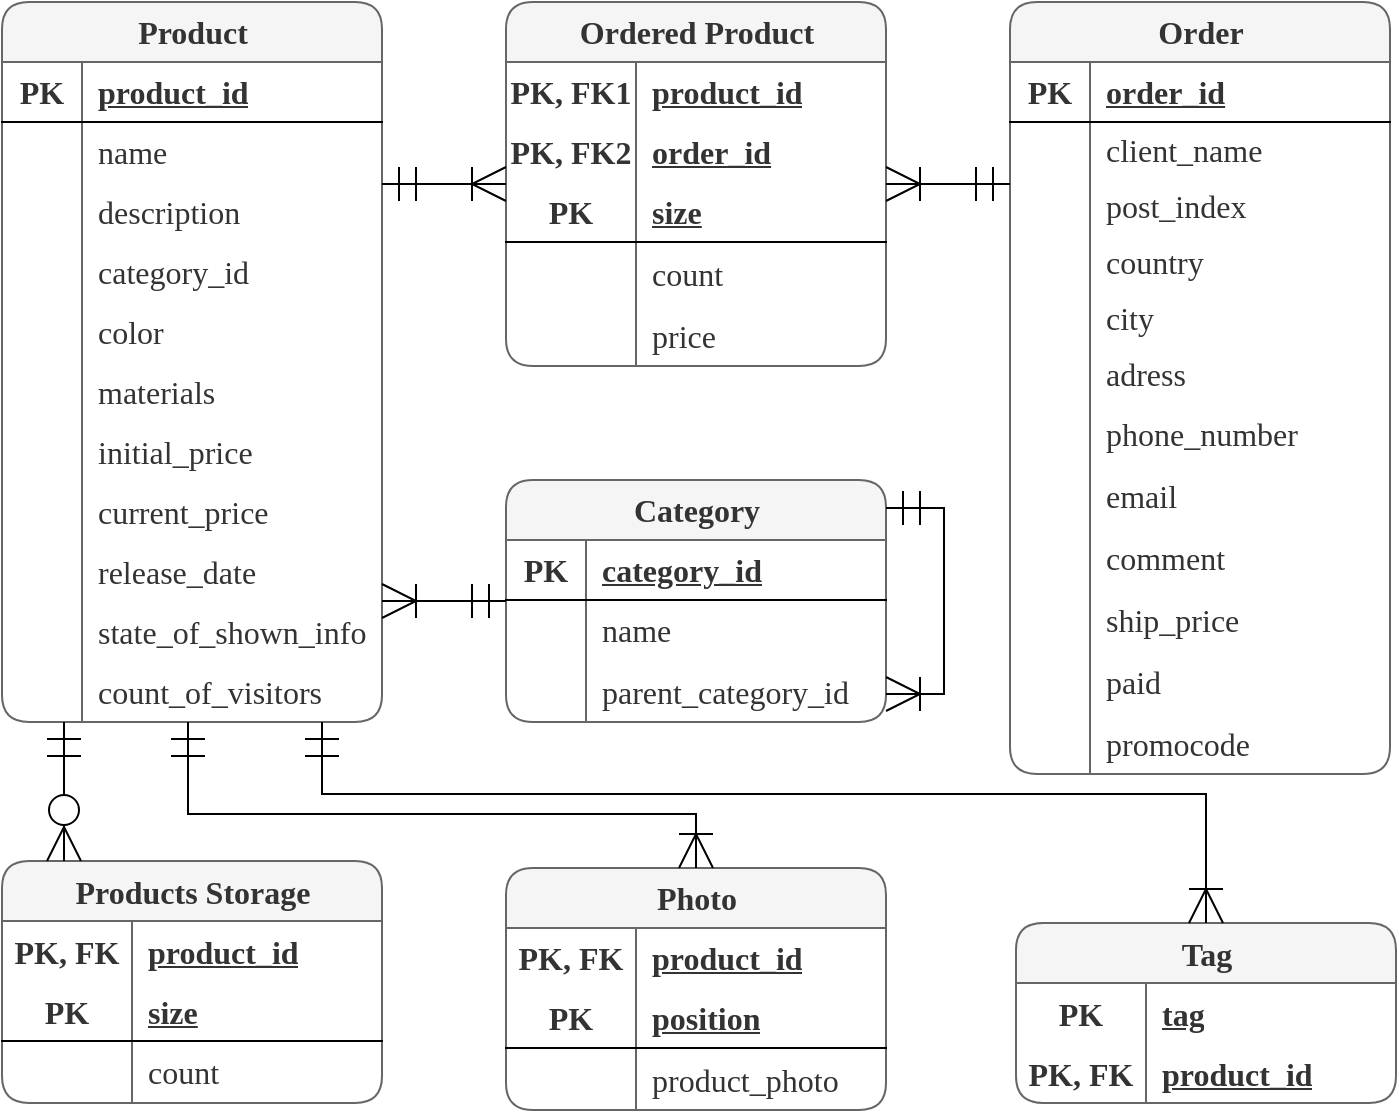 <mxfile version="20.3.6" type="github">
  <diagram id="C5RBs43oDa-KdzZeNtuy" name="Page-1">
    <mxGraphModel dx="1382" dy="795" grid="0" gridSize="10" guides="1" tooltips="1" connect="1" arrows="1" fold="1" page="1" pageScale="1" pageWidth="827" pageHeight="1169" math="0" shadow="0">
      <root>
        <mxCell id="WIyWlLk6GJQsqaUBKTNV-0" />
        <mxCell id="WIyWlLk6GJQsqaUBKTNV-1" parent="WIyWlLk6GJQsqaUBKTNV-0" />
        <mxCell id="GQmxgL6uchPmQ1sW0K6H-25" value="Product" style="shape=table;startSize=30;container=1;collapsible=0;childLayout=tableLayout;fixedRows=1;rowLines=0;fontStyle=1;rounded=1;sketch=0;fontFamily=Times New Roman;fontSize=16;fontColor=#333333;fillColor=#f5f5f5;gradientColor=none;html=1;strokeColor=#666666;" parent="WIyWlLk6GJQsqaUBKTNV-1" vertex="1">
          <mxGeometry x="80" y="70" width="190" height="360" as="geometry" />
        </mxCell>
        <mxCell id="GQmxgL6uchPmQ1sW0K6H-26" value="" style="shape=tableRow;horizontal=0;startSize=0;swimlaneHead=0;swimlaneBody=0;top=0;left=0;bottom=1;right=0;collapsible=0;dropTarget=0;fillColor=none;points=[[0,0.5],[1,0.5]];portConstraint=eastwest;rounded=0;sketch=0;fontFamily=Times New Roman;fontSize=16;fontColor=#333333;html=1;fontStyle=1" parent="GQmxgL6uchPmQ1sW0K6H-25" vertex="1">
          <mxGeometry y="30" width="190" height="30" as="geometry" />
        </mxCell>
        <mxCell id="GQmxgL6uchPmQ1sW0K6H-27" value="PK" style="shape=partialRectangle;html=1;whiteSpace=wrap;connectable=0;fillColor=none;top=0;left=0;bottom=0;right=0;overflow=hidden;pointerEvents=1;rounded=0;sketch=0;fontFamily=Times New Roman;fontSize=16;fontColor=#333333;startSize=30;fontStyle=1" parent="GQmxgL6uchPmQ1sW0K6H-26" vertex="1">
          <mxGeometry width="40" height="30" as="geometry">
            <mxRectangle width="40" height="30" as="alternateBounds" />
          </mxGeometry>
        </mxCell>
        <mxCell id="GQmxgL6uchPmQ1sW0K6H-28" value="product_id" style="shape=partialRectangle;html=1;whiteSpace=wrap;connectable=0;fillColor=none;top=0;left=0;bottom=0;right=0;align=left;spacingLeft=6;overflow=hidden;rounded=0;sketch=0;fontFamily=Times New Roman;fontSize=16;fontColor=#333333;startSize=30;fontStyle=5" parent="GQmxgL6uchPmQ1sW0K6H-26" vertex="1">
          <mxGeometry x="40" width="150" height="30" as="geometry">
            <mxRectangle width="150" height="30" as="alternateBounds" />
          </mxGeometry>
        </mxCell>
        <mxCell id="GQmxgL6uchPmQ1sW0K6H-29" value="" style="shape=tableRow;horizontal=0;startSize=0;swimlaneHead=0;swimlaneBody=0;top=0;left=0;bottom=0;right=0;collapsible=0;dropTarget=0;fillColor=none;points=[[0,0.5],[1,0.5]];portConstraint=eastwest;rounded=0;sketch=0;fontFamily=Times New Roman;fontSize=16;fontColor=#333333;html=1;" parent="GQmxgL6uchPmQ1sW0K6H-25" vertex="1">
          <mxGeometry y="60" width="190" height="30" as="geometry" />
        </mxCell>
        <mxCell id="GQmxgL6uchPmQ1sW0K6H-30" value="" style="shape=partialRectangle;html=1;whiteSpace=wrap;connectable=0;fillColor=none;top=0;left=0;bottom=0;right=0;overflow=hidden;rounded=0;sketch=0;fontFamily=Times New Roman;fontSize=16;fontColor=#333333;startSize=30;" parent="GQmxgL6uchPmQ1sW0K6H-29" vertex="1">
          <mxGeometry width="40" height="30" as="geometry">
            <mxRectangle width="40" height="30" as="alternateBounds" />
          </mxGeometry>
        </mxCell>
        <mxCell id="GQmxgL6uchPmQ1sW0K6H-31" value="name" style="shape=partialRectangle;html=1;whiteSpace=wrap;connectable=0;fillColor=none;top=0;left=0;bottom=0;right=0;align=left;spacingLeft=6;overflow=hidden;rounded=0;sketch=0;fontFamily=Times New Roman;fontSize=16;fontColor=#333333;startSize=30;" parent="GQmxgL6uchPmQ1sW0K6H-29" vertex="1">
          <mxGeometry x="40" width="150" height="30" as="geometry">
            <mxRectangle width="150" height="30" as="alternateBounds" />
          </mxGeometry>
        </mxCell>
        <mxCell id="GQmxgL6uchPmQ1sW0K6H-32" value="" style="shape=tableRow;horizontal=0;startSize=0;swimlaneHead=0;swimlaneBody=0;top=0;left=0;bottom=0;right=0;collapsible=0;dropTarget=0;fillColor=none;points=[[0,0.5],[1,0.5]];portConstraint=eastwest;rounded=0;sketch=0;fontFamily=Times New Roman;fontSize=16;fontColor=#333333;html=1;" parent="GQmxgL6uchPmQ1sW0K6H-25" vertex="1">
          <mxGeometry y="90" width="190" height="30" as="geometry" />
        </mxCell>
        <mxCell id="GQmxgL6uchPmQ1sW0K6H-33" value="" style="shape=partialRectangle;html=1;whiteSpace=wrap;connectable=0;fillColor=none;top=0;left=0;bottom=0;right=0;overflow=hidden;rounded=0;sketch=0;fontFamily=Times New Roman;fontSize=16;fontColor=#333333;startSize=30;" parent="GQmxgL6uchPmQ1sW0K6H-32" vertex="1">
          <mxGeometry width="40" height="30" as="geometry">
            <mxRectangle width="40" height="30" as="alternateBounds" />
          </mxGeometry>
        </mxCell>
        <mxCell id="GQmxgL6uchPmQ1sW0K6H-34" value="description" style="shape=partialRectangle;html=1;whiteSpace=wrap;connectable=0;fillColor=none;top=0;left=0;bottom=0;right=0;align=left;spacingLeft=6;overflow=hidden;rounded=0;sketch=0;fontFamily=Times New Roman;fontSize=16;fontColor=#333333;startSize=30;" parent="GQmxgL6uchPmQ1sW0K6H-32" vertex="1">
          <mxGeometry x="40" width="150" height="30" as="geometry">
            <mxRectangle width="150" height="30" as="alternateBounds" />
          </mxGeometry>
        </mxCell>
        <mxCell id="GQmxgL6uchPmQ1sW0K6H-55" style="shape=tableRow;horizontal=0;startSize=0;swimlaneHead=0;swimlaneBody=0;top=0;left=0;bottom=0;right=0;collapsible=0;dropTarget=0;fillColor=none;points=[[0,0.5],[1,0.5]];portConstraint=eastwest;rounded=0;sketch=0;fontFamily=Times New Roman;fontSize=16;fontColor=#333333;html=1;" parent="GQmxgL6uchPmQ1sW0K6H-25" vertex="1">
          <mxGeometry y="120" width="190" height="30" as="geometry" />
        </mxCell>
        <mxCell id="GQmxgL6uchPmQ1sW0K6H-56" style="shape=partialRectangle;html=1;whiteSpace=wrap;connectable=0;fillColor=none;top=0;left=0;bottom=0;right=0;overflow=hidden;rounded=0;sketch=0;fontFamily=Times New Roman;fontSize=16;fontColor=#333333;startSize=30;" parent="GQmxgL6uchPmQ1sW0K6H-55" vertex="1">
          <mxGeometry width="40" height="30" as="geometry">
            <mxRectangle width="40" height="30" as="alternateBounds" />
          </mxGeometry>
        </mxCell>
        <mxCell id="GQmxgL6uchPmQ1sW0K6H-57" value="category_id" style="shape=partialRectangle;html=1;whiteSpace=wrap;connectable=0;fillColor=none;top=0;left=0;bottom=0;right=0;align=left;spacingLeft=6;overflow=hidden;rounded=0;sketch=0;fontFamily=Times New Roman;fontSize=16;fontColor=#333333;startSize=30;" parent="GQmxgL6uchPmQ1sW0K6H-55" vertex="1">
          <mxGeometry x="40" width="150" height="30" as="geometry">
            <mxRectangle width="150" height="30" as="alternateBounds" />
          </mxGeometry>
        </mxCell>
        <mxCell id="GQmxgL6uchPmQ1sW0K6H-61" style="shape=tableRow;horizontal=0;startSize=0;swimlaneHead=0;swimlaneBody=0;top=0;left=0;bottom=0;right=0;collapsible=0;dropTarget=0;fillColor=none;points=[[0,0.5],[1,0.5]];portConstraint=eastwest;rounded=0;sketch=0;fontFamily=Times New Roman;fontSize=16;fontColor=#333333;html=1;" parent="GQmxgL6uchPmQ1sW0K6H-25" vertex="1">
          <mxGeometry y="150" width="190" height="30" as="geometry" />
        </mxCell>
        <mxCell id="GQmxgL6uchPmQ1sW0K6H-62" style="shape=partialRectangle;html=1;whiteSpace=wrap;connectable=0;fillColor=none;top=0;left=0;bottom=0;right=0;overflow=hidden;rounded=0;sketch=0;fontFamily=Times New Roman;fontSize=16;fontColor=#333333;startSize=30;" parent="GQmxgL6uchPmQ1sW0K6H-61" vertex="1">
          <mxGeometry width="40" height="30" as="geometry">
            <mxRectangle width="40" height="30" as="alternateBounds" />
          </mxGeometry>
        </mxCell>
        <mxCell id="GQmxgL6uchPmQ1sW0K6H-63" value="color" style="shape=partialRectangle;html=1;whiteSpace=wrap;connectable=0;fillColor=none;top=0;left=0;bottom=0;right=0;align=left;spacingLeft=6;overflow=hidden;rounded=0;sketch=0;fontFamily=Times New Roman;fontSize=16;fontColor=#333333;startSize=30;" parent="GQmxgL6uchPmQ1sW0K6H-61" vertex="1">
          <mxGeometry x="40" width="150" height="30" as="geometry">
            <mxRectangle width="150" height="30" as="alternateBounds" />
          </mxGeometry>
        </mxCell>
        <mxCell id="GQmxgL6uchPmQ1sW0K6H-52" style="shape=tableRow;horizontal=0;startSize=0;swimlaneHead=0;swimlaneBody=0;top=0;left=0;bottom=0;right=0;collapsible=0;dropTarget=0;fillColor=none;points=[[0,0.5],[1,0.5]];portConstraint=eastwest;rounded=0;sketch=0;fontFamily=Times New Roman;fontSize=16;fontColor=#333333;html=1;" parent="GQmxgL6uchPmQ1sW0K6H-25" vertex="1">
          <mxGeometry y="180" width="190" height="30" as="geometry" />
        </mxCell>
        <mxCell id="GQmxgL6uchPmQ1sW0K6H-53" style="shape=partialRectangle;html=1;whiteSpace=wrap;connectable=0;fillColor=none;top=0;left=0;bottom=0;right=0;overflow=hidden;rounded=0;sketch=0;fontFamily=Times New Roman;fontSize=16;fontColor=#333333;startSize=30;" parent="GQmxgL6uchPmQ1sW0K6H-52" vertex="1">
          <mxGeometry width="40" height="30" as="geometry">
            <mxRectangle width="40" height="30" as="alternateBounds" />
          </mxGeometry>
        </mxCell>
        <mxCell id="GQmxgL6uchPmQ1sW0K6H-54" value="materials" style="shape=partialRectangle;html=1;whiteSpace=wrap;connectable=0;fillColor=none;top=0;left=0;bottom=0;right=0;align=left;spacingLeft=6;overflow=hidden;rounded=0;sketch=0;fontFamily=Times New Roman;fontSize=16;fontColor=#333333;startSize=30;" parent="GQmxgL6uchPmQ1sW0K6H-52" vertex="1">
          <mxGeometry x="40" width="150" height="30" as="geometry">
            <mxRectangle width="150" height="30" as="alternateBounds" />
          </mxGeometry>
        </mxCell>
        <mxCell id="GQmxgL6uchPmQ1sW0K6H-146" style="shape=tableRow;horizontal=0;startSize=0;swimlaneHead=0;swimlaneBody=0;top=0;left=0;bottom=0;right=0;collapsible=0;dropTarget=0;fillColor=none;points=[[0,0.5],[1,0.5]];portConstraint=eastwest;rounded=0;sketch=0;fontFamily=Times New Roman;fontSize=16;fontColor=#333333;html=1;" parent="GQmxgL6uchPmQ1sW0K6H-25" vertex="1">
          <mxGeometry y="210" width="190" height="30" as="geometry" />
        </mxCell>
        <mxCell id="GQmxgL6uchPmQ1sW0K6H-147" style="shape=partialRectangle;html=1;whiteSpace=wrap;connectable=0;fillColor=none;top=0;left=0;bottom=0;right=0;overflow=hidden;rounded=0;sketch=0;fontFamily=Times New Roman;fontSize=16;fontColor=#333333;startSize=30;" parent="GQmxgL6uchPmQ1sW0K6H-146" vertex="1">
          <mxGeometry width="40" height="30" as="geometry">
            <mxRectangle width="40" height="30" as="alternateBounds" />
          </mxGeometry>
        </mxCell>
        <mxCell id="GQmxgL6uchPmQ1sW0K6H-148" value="initial_price" style="shape=partialRectangle;html=1;whiteSpace=wrap;connectable=0;fillColor=none;top=0;left=0;bottom=0;right=0;align=left;spacingLeft=6;overflow=hidden;rounded=0;sketch=0;fontFamily=Times New Roman;fontSize=16;fontColor=#333333;startSize=30;" parent="GQmxgL6uchPmQ1sW0K6H-146" vertex="1">
          <mxGeometry x="40" width="150" height="30" as="geometry">
            <mxRectangle width="150" height="30" as="alternateBounds" />
          </mxGeometry>
        </mxCell>
        <mxCell id="GQmxgL6uchPmQ1sW0K6H-149" style="shape=tableRow;horizontal=0;startSize=0;swimlaneHead=0;swimlaneBody=0;top=0;left=0;bottom=0;right=0;collapsible=0;dropTarget=0;fillColor=none;points=[[0,0.5],[1,0.5]];portConstraint=eastwest;rounded=0;sketch=0;fontFamily=Times New Roman;fontSize=16;fontColor=#333333;html=1;" parent="GQmxgL6uchPmQ1sW0K6H-25" vertex="1">
          <mxGeometry y="240" width="190" height="30" as="geometry" />
        </mxCell>
        <mxCell id="GQmxgL6uchPmQ1sW0K6H-150" style="shape=partialRectangle;html=1;whiteSpace=wrap;connectable=0;fillColor=none;top=0;left=0;bottom=0;right=0;overflow=hidden;rounded=0;sketch=0;fontFamily=Times New Roman;fontSize=16;fontColor=#333333;startSize=30;" parent="GQmxgL6uchPmQ1sW0K6H-149" vertex="1">
          <mxGeometry width="40" height="30" as="geometry">
            <mxRectangle width="40" height="30" as="alternateBounds" />
          </mxGeometry>
        </mxCell>
        <mxCell id="GQmxgL6uchPmQ1sW0K6H-151" value="current_price" style="shape=partialRectangle;html=1;whiteSpace=wrap;connectable=0;fillColor=none;top=0;left=0;bottom=0;right=0;align=left;spacingLeft=6;overflow=hidden;rounded=0;sketch=0;fontFamily=Times New Roman;fontSize=16;fontColor=#333333;startSize=30;" parent="GQmxgL6uchPmQ1sW0K6H-149" vertex="1">
          <mxGeometry x="40" width="150" height="30" as="geometry">
            <mxRectangle width="150" height="30" as="alternateBounds" />
          </mxGeometry>
        </mxCell>
        <mxCell id="GQmxgL6uchPmQ1sW0K6H-49" style="shape=tableRow;horizontal=0;startSize=0;swimlaneHead=0;swimlaneBody=0;top=0;left=0;bottom=0;right=0;collapsible=0;dropTarget=0;fillColor=none;points=[[0,0.5],[1,0.5]];portConstraint=eastwest;rounded=0;sketch=0;fontFamily=Times New Roman;fontSize=16;fontColor=#333333;html=1;" parent="GQmxgL6uchPmQ1sW0K6H-25" vertex="1">
          <mxGeometry y="270" width="190" height="30" as="geometry" />
        </mxCell>
        <mxCell id="GQmxgL6uchPmQ1sW0K6H-50" style="shape=partialRectangle;html=1;whiteSpace=wrap;connectable=0;fillColor=none;top=0;left=0;bottom=0;right=0;overflow=hidden;rounded=0;sketch=0;fontFamily=Times New Roman;fontSize=16;fontColor=#333333;startSize=30;" parent="GQmxgL6uchPmQ1sW0K6H-49" vertex="1">
          <mxGeometry width="40" height="30" as="geometry">
            <mxRectangle width="40" height="30" as="alternateBounds" />
          </mxGeometry>
        </mxCell>
        <mxCell id="GQmxgL6uchPmQ1sW0K6H-51" value="release_date" style="shape=partialRectangle;html=1;whiteSpace=wrap;connectable=0;fillColor=none;top=0;left=0;bottom=0;right=0;align=left;spacingLeft=6;overflow=hidden;rounded=0;sketch=0;fontFamily=Times New Roman;fontSize=16;fontColor=#333333;startSize=30;" parent="GQmxgL6uchPmQ1sW0K6H-49" vertex="1">
          <mxGeometry x="40" width="150" height="30" as="geometry">
            <mxRectangle width="150" height="30" as="alternateBounds" />
          </mxGeometry>
        </mxCell>
        <mxCell id="GQmxgL6uchPmQ1sW0K6H-46" style="shape=tableRow;horizontal=0;startSize=0;swimlaneHead=0;swimlaneBody=0;top=0;left=0;bottom=0;right=0;collapsible=0;dropTarget=0;fillColor=none;points=[[0,0.5],[1,0.5]];portConstraint=eastwest;rounded=0;sketch=0;fontFamily=Times New Roman;fontSize=16;fontColor=#333333;html=1;" parent="GQmxgL6uchPmQ1sW0K6H-25" vertex="1">
          <mxGeometry y="300" width="190" height="30" as="geometry" />
        </mxCell>
        <mxCell id="GQmxgL6uchPmQ1sW0K6H-47" style="shape=partialRectangle;html=1;whiteSpace=wrap;connectable=0;fillColor=none;top=0;left=0;bottom=0;right=0;overflow=hidden;rounded=0;sketch=0;fontFamily=Times New Roman;fontSize=16;fontColor=#333333;startSize=30;" parent="GQmxgL6uchPmQ1sW0K6H-46" vertex="1">
          <mxGeometry width="40" height="30" as="geometry">
            <mxRectangle width="40" height="30" as="alternateBounds" />
          </mxGeometry>
        </mxCell>
        <mxCell id="GQmxgL6uchPmQ1sW0K6H-48" value="state_of_shown_info" style="shape=partialRectangle;html=1;whiteSpace=wrap;connectable=0;fillColor=none;top=0;left=0;bottom=0;right=0;align=left;spacingLeft=6;overflow=hidden;rounded=0;sketch=0;fontFamily=Times New Roman;fontSize=16;fontColor=#333333;startSize=30;" parent="GQmxgL6uchPmQ1sW0K6H-46" vertex="1">
          <mxGeometry x="40" width="150" height="30" as="geometry">
            <mxRectangle width="150" height="30" as="alternateBounds" />
          </mxGeometry>
        </mxCell>
        <mxCell id="GQmxgL6uchPmQ1sW0K6H-43" style="shape=tableRow;horizontal=0;startSize=0;swimlaneHead=0;swimlaneBody=0;top=0;left=0;bottom=0;right=0;collapsible=0;dropTarget=0;fillColor=none;points=[[0,0.5],[1,0.5]];portConstraint=eastwest;rounded=0;sketch=0;fontFamily=Times New Roman;fontSize=16;fontColor=#333333;html=1;" parent="GQmxgL6uchPmQ1sW0K6H-25" vertex="1">
          <mxGeometry y="330" width="190" height="30" as="geometry" />
        </mxCell>
        <mxCell id="GQmxgL6uchPmQ1sW0K6H-44" style="shape=partialRectangle;html=1;whiteSpace=wrap;connectable=0;fillColor=none;top=0;left=0;bottom=0;right=0;overflow=hidden;rounded=0;sketch=0;fontFamily=Times New Roman;fontSize=16;fontColor=#333333;startSize=30;" parent="GQmxgL6uchPmQ1sW0K6H-43" vertex="1">
          <mxGeometry width="40" height="30" as="geometry">
            <mxRectangle width="40" height="30" as="alternateBounds" />
          </mxGeometry>
        </mxCell>
        <mxCell id="GQmxgL6uchPmQ1sW0K6H-45" value="count_of_visitors" style="shape=partialRectangle;html=1;whiteSpace=wrap;connectable=0;fillColor=none;top=0;left=0;bottom=0;right=0;align=left;spacingLeft=6;overflow=hidden;rounded=0;sketch=0;fontFamily=Times New Roman;fontSize=16;fontColor=#333333;startSize=30;" parent="GQmxgL6uchPmQ1sW0K6H-43" vertex="1">
          <mxGeometry x="40" width="150" height="30" as="geometry">
            <mxRectangle width="150" height="30" as="alternateBounds" />
          </mxGeometry>
        </mxCell>
        <mxCell id="GQmxgL6uchPmQ1sW0K6H-64" value="Photo" style="shape=table;startSize=30;container=1;collapsible=0;childLayout=tableLayout;fixedRows=1;rowLines=0;fontStyle=1;rounded=1;sketch=0;fontFamily=Times New Roman;fontSize=16;fontColor=#333333;fillColor=#f5f5f5;gradientColor=none;html=1;strokeColor=#666666;" parent="WIyWlLk6GJQsqaUBKTNV-1" vertex="1">
          <mxGeometry x="332" y="503" width="190" height="121" as="geometry" />
        </mxCell>
        <mxCell id="GQmxgL6uchPmQ1sW0K6H-65" value="" style="shape=tableRow;horizontal=0;startSize=0;swimlaneHead=0;swimlaneBody=0;top=0;left=0;bottom=0;right=0;collapsible=0;dropTarget=0;fillColor=none;points=[[0,0.5],[1,0.5]];portConstraint=eastwest;rounded=0;sketch=0;fontFamily=Times New Roman;fontSize=16;fontColor=#333333;html=1;fontStyle=5" parent="GQmxgL6uchPmQ1sW0K6H-64" vertex="1">
          <mxGeometry y="30" width="190" height="30" as="geometry" />
        </mxCell>
        <mxCell id="GQmxgL6uchPmQ1sW0K6H-66" value="PK, FK" style="shape=partialRectangle;html=1;whiteSpace=wrap;connectable=0;fillColor=none;top=0;left=0;bottom=0;right=0;overflow=hidden;pointerEvents=1;rounded=0;sketch=0;fontFamily=Times New Roman;fontSize=16;fontColor=#333333;startSize=30;fontStyle=1" parent="GQmxgL6uchPmQ1sW0K6H-65" vertex="1">
          <mxGeometry width="65" height="30" as="geometry">
            <mxRectangle width="65" height="30" as="alternateBounds" />
          </mxGeometry>
        </mxCell>
        <mxCell id="GQmxgL6uchPmQ1sW0K6H-67" value="product_id" style="shape=partialRectangle;html=1;whiteSpace=wrap;connectable=0;fillColor=none;top=0;left=0;bottom=0;right=0;align=left;spacingLeft=6;overflow=hidden;rounded=0;sketch=0;fontFamily=Times New Roman;fontSize=16;fontColor=#333333;startSize=30;fontStyle=5" parent="GQmxgL6uchPmQ1sW0K6H-65" vertex="1">
          <mxGeometry x="65" width="125" height="30" as="geometry">
            <mxRectangle width="125" height="30" as="alternateBounds" />
          </mxGeometry>
        </mxCell>
        <mxCell id="GQmxgL6uchPmQ1sW0K6H-92" style="shape=tableRow;horizontal=0;startSize=0;swimlaneHead=0;swimlaneBody=0;top=0;left=0;bottom=1;right=0;collapsible=0;dropTarget=0;fillColor=none;points=[[0,0.5],[1,0.5]];portConstraint=eastwest;rounded=0;sketch=0;fontFamily=Times New Roman;fontSize=16;fontColor=#333333;html=1;fontStyle=5" parent="GQmxgL6uchPmQ1sW0K6H-64" vertex="1">
          <mxGeometry y="60" width="190" height="30" as="geometry" />
        </mxCell>
        <mxCell id="GQmxgL6uchPmQ1sW0K6H-93" value="PK" style="shape=partialRectangle;html=1;whiteSpace=wrap;connectable=0;fillColor=none;top=0;left=0;bottom=0;right=0;overflow=hidden;rounded=0;sketch=0;fontFamily=Times New Roman;fontSize=16;fontColor=#333333;startSize=30;fontStyle=1" parent="GQmxgL6uchPmQ1sW0K6H-92" vertex="1">
          <mxGeometry width="65" height="30" as="geometry">
            <mxRectangle width="65" height="30" as="alternateBounds" />
          </mxGeometry>
        </mxCell>
        <mxCell id="GQmxgL6uchPmQ1sW0K6H-94" value="position" style="shape=partialRectangle;html=1;whiteSpace=wrap;connectable=0;fillColor=none;top=0;left=0;bottom=0;right=0;align=left;spacingLeft=6;overflow=hidden;rounded=0;sketch=0;fontFamily=Times New Roman;fontSize=16;fontColor=#333333;startSize=30;fontStyle=5" parent="GQmxgL6uchPmQ1sW0K6H-92" vertex="1">
          <mxGeometry x="65" width="125" height="30" as="geometry">
            <mxRectangle width="125" height="30" as="alternateBounds" />
          </mxGeometry>
        </mxCell>
        <mxCell id="GQmxgL6uchPmQ1sW0K6H-68" value="" style="shape=tableRow;horizontal=0;startSize=0;swimlaneHead=0;swimlaneBody=0;top=0;left=0;bottom=0;right=0;collapsible=0;dropTarget=0;fillColor=none;points=[[0,0.5],[1,0.5]];portConstraint=eastwest;rounded=0;sketch=0;fontFamily=Times New Roman;fontSize=16;fontColor=#333333;html=1;" parent="GQmxgL6uchPmQ1sW0K6H-64" vertex="1">
          <mxGeometry y="90" width="190" height="31" as="geometry" />
        </mxCell>
        <mxCell id="GQmxgL6uchPmQ1sW0K6H-69" value="" style="shape=partialRectangle;html=1;whiteSpace=wrap;connectable=0;fillColor=none;top=0;left=0;bottom=0;right=0;overflow=hidden;rounded=0;sketch=0;fontFamily=Times New Roman;fontSize=16;fontColor=#333333;startSize=30;" parent="GQmxgL6uchPmQ1sW0K6H-68" vertex="1">
          <mxGeometry width="65" height="31" as="geometry">
            <mxRectangle width="65" height="31" as="alternateBounds" />
          </mxGeometry>
        </mxCell>
        <mxCell id="GQmxgL6uchPmQ1sW0K6H-70" value="product_photo" style="shape=partialRectangle;html=1;whiteSpace=wrap;connectable=0;fillColor=none;top=0;left=0;bottom=0;right=0;align=left;spacingLeft=6;overflow=hidden;rounded=0;sketch=0;fontFamily=Times New Roman;fontSize=16;fontColor=#333333;startSize=30;" parent="GQmxgL6uchPmQ1sW0K6H-68" vertex="1">
          <mxGeometry x="65" width="125" height="31" as="geometry">
            <mxRectangle width="125" height="31" as="alternateBounds" />
          </mxGeometry>
        </mxCell>
        <mxCell id="GQmxgL6uchPmQ1sW0K6H-95" value="Category" style="shape=table;startSize=30;container=1;collapsible=0;childLayout=tableLayout;fixedRows=1;rowLines=0;fontStyle=1;rounded=1;sketch=0;fontFamily=Times New Roman;fontSize=16;fontColor=#333333;fillColor=#f5f5f5;gradientColor=none;html=1;strokeColor=#666666;" parent="WIyWlLk6GJQsqaUBKTNV-1" vertex="1">
          <mxGeometry x="332" y="309" width="190" height="121" as="geometry" />
        </mxCell>
        <mxCell id="GQmxgL6uchPmQ1sW0K6H-96" value="" style="shape=tableRow;horizontal=0;startSize=0;swimlaneHead=0;swimlaneBody=0;top=0;left=0;bottom=1;right=0;collapsible=0;dropTarget=0;fillColor=none;points=[[0,0.5],[1,0.5]];portConstraint=eastwest;rounded=0;sketch=0;fontFamily=Times New Roman;fontSize=16;fontColor=#333333;html=1;" parent="GQmxgL6uchPmQ1sW0K6H-95" vertex="1">
          <mxGeometry y="30" width="190" height="30" as="geometry" />
        </mxCell>
        <mxCell id="GQmxgL6uchPmQ1sW0K6H-97" value="PK" style="shape=partialRectangle;html=1;whiteSpace=wrap;connectable=0;fillColor=none;top=0;left=0;bottom=0;right=0;overflow=hidden;pointerEvents=1;rounded=0;sketch=0;fontFamily=Times New Roman;fontSize=16;fontColor=#333333;startSize=30;fontStyle=1" parent="GQmxgL6uchPmQ1sW0K6H-96" vertex="1">
          <mxGeometry width="40" height="30" as="geometry">
            <mxRectangle width="40" height="30" as="alternateBounds" />
          </mxGeometry>
        </mxCell>
        <mxCell id="GQmxgL6uchPmQ1sW0K6H-98" value="category_id" style="shape=partialRectangle;html=1;whiteSpace=wrap;connectable=0;fillColor=none;top=0;left=0;bottom=0;right=0;align=left;spacingLeft=6;overflow=hidden;rounded=0;sketch=0;fontFamily=Times New Roman;fontSize=16;fontColor=#333333;startSize=30;fontStyle=5" parent="GQmxgL6uchPmQ1sW0K6H-96" vertex="1">
          <mxGeometry x="40" width="150" height="30" as="geometry">
            <mxRectangle width="150" height="30" as="alternateBounds" />
          </mxGeometry>
        </mxCell>
        <mxCell id="GQmxgL6uchPmQ1sW0K6H-99" style="shape=tableRow;horizontal=0;startSize=0;swimlaneHead=0;swimlaneBody=0;top=0;left=0;bottom=0;right=0;collapsible=0;dropTarget=0;fillColor=none;points=[[0,0.5],[1,0.5]];portConstraint=eastwest;rounded=0;sketch=0;fontFamily=Times New Roman;fontSize=16;fontColor=#333333;html=1;" parent="GQmxgL6uchPmQ1sW0K6H-95" vertex="1">
          <mxGeometry y="60" width="190" height="30" as="geometry" />
        </mxCell>
        <mxCell id="GQmxgL6uchPmQ1sW0K6H-100" style="shape=partialRectangle;html=1;whiteSpace=wrap;connectable=0;fillColor=none;top=0;left=0;bottom=0;right=0;overflow=hidden;rounded=0;sketch=0;fontFamily=Times New Roman;fontSize=16;fontColor=#333333;startSize=30;" parent="GQmxgL6uchPmQ1sW0K6H-99" vertex="1">
          <mxGeometry width="40" height="30" as="geometry">
            <mxRectangle width="40" height="30" as="alternateBounds" />
          </mxGeometry>
        </mxCell>
        <mxCell id="GQmxgL6uchPmQ1sW0K6H-101" value="name" style="shape=partialRectangle;html=1;whiteSpace=wrap;connectable=0;fillColor=none;top=0;left=0;bottom=0;right=0;align=left;spacingLeft=6;overflow=hidden;rounded=0;sketch=0;fontFamily=Times New Roman;fontSize=16;fontColor=#333333;startSize=30;" parent="GQmxgL6uchPmQ1sW0K6H-99" vertex="1">
          <mxGeometry x="40" width="150" height="30" as="geometry">
            <mxRectangle width="150" height="30" as="alternateBounds" />
          </mxGeometry>
        </mxCell>
        <mxCell id="GQmxgL6uchPmQ1sW0K6H-102" value="" style="shape=tableRow;horizontal=0;startSize=0;swimlaneHead=0;swimlaneBody=0;top=0;left=0;bottom=0;right=0;collapsible=0;dropTarget=0;fillColor=none;points=[[0,0.5],[1,0.5]];portConstraint=eastwest;rounded=0;sketch=0;fontFamily=Times New Roman;fontSize=16;fontColor=#333333;html=1;" parent="GQmxgL6uchPmQ1sW0K6H-95" vertex="1">
          <mxGeometry y="90" width="190" height="31" as="geometry" />
        </mxCell>
        <mxCell id="GQmxgL6uchPmQ1sW0K6H-103" value="" style="shape=partialRectangle;html=1;whiteSpace=wrap;connectable=0;fillColor=none;top=0;left=0;bottom=0;right=0;overflow=hidden;rounded=0;sketch=0;fontFamily=Times New Roman;fontSize=16;fontColor=#333333;startSize=30;" parent="GQmxgL6uchPmQ1sW0K6H-102" vertex="1">
          <mxGeometry width="40" height="31" as="geometry">
            <mxRectangle width="40" height="31" as="alternateBounds" />
          </mxGeometry>
        </mxCell>
        <mxCell id="GQmxgL6uchPmQ1sW0K6H-104" value="parent_category_id" style="shape=partialRectangle;html=1;whiteSpace=wrap;connectable=0;fillColor=none;top=0;left=0;bottom=0;right=0;align=left;spacingLeft=6;overflow=hidden;rounded=0;sketch=0;fontFamily=Times New Roman;fontSize=16;fontColor=#333333;startSize=30;" parent="GQmxgL6uchPmQ1sW0K6H-102" vertex="1">
          <mxGeometry x="40" width="150" height="31" as="geometry">
            <mxRectangle width="150" height="31" as="alternateBounds" />
          </mxGeometry>
        </mxCell>
        <mxCell id="GQmxgL6uchPmQ1sW0K6H-105" value="Products Storage" style="shape=table;startSize=30;container=1;collapsible=0;childLayout=tableLayout;fixedRows=1;rowLines=0;fontStyle=1;rounded=1;sketch=0;fontFamily=Times New Roman;fontSize=16;fontColor=#333333;fillColor=#f5f5f5;gradientColor=none;html=1;strokeColor=#666666;" parent="WIyWlLk6GJQsqaUBKTNV-1" vertex="1">
          <mxGeometry x="80" y="499.5" width="190" height="121" as="geometry" />
        </mxCell>
        <mxCell id="GQmxgL6uchPmQ1sW0K6H-106" value="" style="shape=tableRow;horizontal=0;startSize=0;swimlaneHead=0;swimlaneBody=0;top=0;left=0;bottom=0;right=0;collapsible=0;dropTarget=0;fillColor=none;points=[[0,0.5],[1,0.5]];portConstraint=eastwest;rounded=0;sketch=0;fontFamily=Times New Roman;fontSize=16;fontColor=#333333;html=1;" parent="GQmxgL6uchPmQ1sW0K6H-105" vertex="1">
          <mxGeometry y="30" width="190" height="30" as="geometry" />
        </mxCell>
        <mxCell id="GQmxgL6uchPmQ1sW0K6H-107" value="PK, FK" style="shape=partialRectangle;html=1;whiteSpace=wrap;connectable=0;fillColor=none;top=0;left=0;bottom=0;right=0;overflow=hidden;pointerEvents=1;rounded=0;sketch=0;fontFamily=Times New Roman;fontSize=16;fontColor=#333333;startSize=30;fontStyle=1" parent="GQmxgL6uchPmQ1sW0K6H-106" vertex="1">
          <mxGeometry width="65" height="30" as="geometry">
            <mxRectangle width="65" height="30" as="alternateBounds" />
          </mxGeometry>
        </mxCell>
        <mxCell id="GQmxgL6uchPmQ1sW0K6H-108" value="product_id" style="shape=partialRectangle;html=1;whiteSpace=wrap;connectable=0;fillColor=none;top=0;left=0;bottom=0;right=0;align=left;spacingLeft=6;overflow=hidden;rounded=0;sketch=0;fontFamily=Times New Roman;fontSize=16;fontColor=#333333;startSize=30;fontStyle=5" parent="GQmxgL6uchPmQ1sW0K6H-106" vertex="1">
          <mxGeometry x="65" width="125" height="30" as="geometry">
            <mxRectangle width="125" height="30" as="alternateBounds" />
          </mxGeometry>
        </mxCell>
        <mxCell id="GQmxgL6uchPmQ1sW0K6H-109" style="shape=tableRow;horizontal=0;startSize=0;swimlaneHead=0;swimlaneBody=0;top=0;left=0;bottom=0;right=0;collapsible=0;dropTarget=0;fillColor=none;points=[[0,0.5],[1,0.5]];portConstraint=eastwest;rounded=0;sketch=0;fontFamily=Times New Roman;fontSize=16;fontColor=#333333;html=1;" parent="GQmxgL6uchPmQ1sW0K6H-105" vertex="1">
          <mxGeometry y="60" width="190" height="30" as="geometry" />
        </mxCell>
        <mxCell id="GQmxgL6uchPmQ1sW0K6H-110" value="PK" style="shape=partialRectangle;html=1;whiteSpace=wrap;connectable=0;fillColor=none;top=0;left=0;bottom=1;right=0;overflow=hidden;rounded=0;sketch=0;fontFamily=Times New Roman;fontSize=16;fontColor=#333333;startSize=30;fontStyle=1" parent="GQmxgL6uchPmQ1sW0K6H-109" vertex="1">
          <mxGeometry width="65" height="30" as="geometry">
            <mxRectangle width="65" height="30" as="alternateBounds" />
          </mxGeometry>
        </mxCell>
        <mxCell id="GQmxgL6uchPmQ1sW0K6H-111" value="size" style="shape=partialRectangle;html=1;whiteSpace=wrap;connectable=0;fillColor=none;top=0;left=0;bottom=1;right=0;align=left;spacingLeft=6;overflow=hidden;rounded=0;sketch=0;fontFamily=Times New Roman;fontSize=16;fontColor=#333333;startSize=30;fontStyle=5" parent="GQmxgL6uchPmQ1sW0K6H-109" vertex="1">
          <mxGeometry x="65" width="125" height="30" as="geometry">
            <mxRectangle width="125" height="30" as="alternateBounds" />
          </mxGeometry>
        </mxCell>
        <mxCell id="GQmxgL6uchPmQ1sW0K6H-112" value="" style="shape=tableRow;horizontal=0;startSize=0;swimlaneHead=0;swimlaneBody=0;top=0;left=0;bottom=0;right=0;collapsible=0;dropTarget=0;fillColor=none;points=[[0,0.5],[1,0.5]];portConstraint=eastwest;rounded=0;sketch=0;fontFamily=Times New Roman;fontSize=16;fontColor=#333333;html=1;" parent="GQmxgL6uchPmQ1sW0K6H-105" vertex="1">
          <mxGeometry y="90" width="190" height="31" as="geometry" />
        </mxCell>
        <mxCell id="GQmxgL6uchPmQ1sW0K6H-113" value="" style="shape=partialRectangle;html=1;whiteSpace=wrap;connectable=0;fillColor=none;top=0;left=0;bottom=0;right=0;overflow=hidden;rounded=0;sketch=0;fontFamily=Times New Roman;fontSize=16;fontColor=#333333;startSize=30;" parent="GQmxgL6uchPmQ1sW0K6H-112" vertex="1">
          <mxGeometry width="65" height="31" as="geometry">
            <mxRectangle width="65" height="31" as="alternateBounds" />
          </mxGeometry>
        </mxCell>
        <mxCell id="GQmxgL6uchPmQ1sW0K6H-114" value="count" style="shape=partialRectangle;html=1;whiteSpace=wrap;connectable=0;fillColor=none;top=0;left=0;bottom=0;right=0;align=left;spacingLeft=6;overflow=hidden;rounded=0;sketch=0;fontFamily=Times New Roman;fontSize=16;fontColor=#333333;startSize=30;" parent="GQmxgL6uchPmQ1sW0K6H-112" vertex="1">
          <mxGeometry x="65" width="125" height="31" as="geometry">
            <mxRectangle width="125" height="31" as="alternateBounds" />
          </mxGeometry>
        </mxCell>
        <mxCell id="GQmxgL6uchPmQ1sW0K6H-115" value="Order" style="shape=table;startSize=30;container=1;collapsible=0;childLayout=tableLayout;fixedRows=1;rowLines=0;fontStyle=1;rounded=1;sketch=0;fontFamily=Times New Roman;fontSize=16;fontColor=#333333;fillColor=#f5f5f5;gradientColor=none;html=1;strokeColor=#666666;" parent="WIyWlLk6GJQsqaUBKTNV-1" vertex="1">
          <mxGeometry x="584" y="70" width="190" height="386" as="geometry" />
        </mxCell>
        <mxCell id="GQmxgL6uchPmQ1sW0K6H-116" value="" style="shape=tableRow;horizontal=0;startSize=0;swimlaneHead=0;swimlaneBody=0;top=0;left=0;bottom=1;right=0;collapsible=0;dropTarget=0;fillColor=none;points=[[0,0.5],[1,0.5]];portConstraint=eastwest;rounded=0;sketch=0;fontFamily=Times New Roman;fontSize=16;fontColor=#333333;html=1;" parent="GQmxgL6uchPmQ1sW0K6H-115" vertex="1">
          <mxGeometry y="30" width="190" height="30" as="geometry" />
        </mxCell>
        <mxCell id="GQmxgL6uchPmQ1sW0K6H-117" value="PK" style="shape=partialRectangle;html=1;whiteSpace=wrap;connectable=0;fillColor=none;top=0;left=0;bottom=0;right=0;overflow=hidden;pointerEvents=1;rounded=0;sketch=0;fontFamily=Times New Roman;fontSize=16;fontColor=#333333;startSize=30;fontStyle=1" parent="GQmxgL6uchPmQ1sW0K6H-116" vertex="1">
          <mxGeometry width="40" height="30" as="geometry">
            <mxRectangle width="40" height="30" as="alternateBounds" />
          </mxGeometry>
        </mxCell>
        <mxCell id="GQmxgL6uchPmQ1sW0K6H-118" value="order_id" style="shape=partialRectangle;html=1;whiteSpace=wrap;connectable=0;fillColor=none;top=0;left=0;bottom=0;right=0;align=left;spacingLeft=6;overflow=hidden;rounded=0;sketch=0;fontFamily=Times New Roman;fontSize=16;fontColor=#333333;startSize=30;fontStyle=5" parent="GQmxgL6uchPmQ1sW0K6H-116" vertex="1">
          <mxGeometry x="40" width="150" height="30" as="geometry">
            <mxRectangle width="150" height="30" as="alternateBounds" />
          </mxGeometry>
        </mxCell>
        <mxCell id="GQmxgL6uchPmQ1sW0K6H-119" style="shape=tableRow;horizontal=0;startSize=0;swimlaneHead=0;swimlaneBody=0;top=0;left=0;bottom=0;right=0;collapsible=0;dropTarget=0;fillColor=none;points=[[0,0.5],[1,0.5]];portConstraint=eastwest;rounded=0;sketch=0;fontFamily=Times New Roman;fontSize=16;fontColor=#333333;html=1;" parent="GQmxgL6uchPmQ1sW0K6H-115" vertex="1">
          <mxGeometry y="60" width="190" height="28" as="geometry" />
        </mxCell>
        <mxCell id="GQmxgL6uchPmQ1sW0K6H-120" style="shape=partialRectangle;html=1;whiteSpace=wrap;connectable=0;fillColor=none;top=0;left=0;bottom=0;right=0;overflow=hidden;rounded=0;sketch=0;fontFamily=Times New Roman;fontSize=16;fontColor=#333333;startSize=30;" parent="GQmxgL6uchPmQ1sW0K6H-119" vertex="1">
          <mxGeometry width="40" height="28" as="geometry">
            <mxRectangle width="40" height="28" as="alternateBounds" />
          </mxGeometry>
        </mxCell>
        <mxCell id="GQmxgL6uchPmQ1sW0K6H-121" value="client_name" style="shape=partialRectangle;html=1;whiteSpace=wrap;connectable=0;fillColor=none;top=0;left=0;bottom=0;right=0;align=left;spacingLeft=6;overflow=hidden;rounded=0;sketch=0;fontFamily=Times New Roman;fontSize=16;fontColor=#333333;startSize=30;" parent="GQmxgL6uchPmQ1sW0K6H-119" vertex="1">
          <mxGeometry x="40" width="150" height="28" as="geometry">
            <mxRectangle width="150" height="28" as="alternateBounds" />
          </mxGeometry>
        </mxCell>
        <mxCell id="GQmxgL6uchPmQ1sW0K6H-134" style="shape=tableRow;horizontal=0;startSize=0;swimlaneHead=0;swimlaneBody=0;top=0;left=0;bottom=0;right=0;collapsible=0;dropTarget=0;fillColor=none;points=[[0,0.5],[1,0.5]];portConstraint=eastwest;rounded=0;sketch=0;fontFamily=Times New Roman;fontSize=16;fontColor=#333333;html=1;" parent="GQmxgL6uchPmQ1sW0K6H-115" vertex="1">
          <mxGeometry y="88" width="190" height="28" as="geometry" />
        </mxCell>
        <mxCell id="GQmxgL6uchPmQ1sW0K6H-135" style="shape=partialRectangle;html=1;whiteSpace=wrap;connectable=0;fillColor=none;top=0;left=0;bottom=0;right=0;overflow=hidden;rounded=0;sketch=0;fontFamily=Times New Roman;fontSize=16;fontColor=#333333;startSize=30;" parent="GQmxgL6uchPmQ1sW0K6H-134" vertex="1">
          <mxGeometry width="40" height="28" as="geometry">
            <mxRectangle width="40" height="28" as="alternateBounds" />
          </mxGeometry>
        </mxCell>
        <mxCell id="GQmxgL6uchPmQ1sW0K6H-136" value="post_index" style="shape=partialRectangle;html=1;whiteSpace=wrap;connectable=0;fillColor=none;top=0;left=0;bottom=0;right=0;align=left;spacingLeft=6;overflow=hidden;rounded=0;sketch=0;fontFamily=Times New Roman;fontSize=16;fontColor=#333333;startSize=30;" parent="GQmxgL6uchPmQ1sW0K6H-134" vertex="1">
          <mxGeometry x="40" width="150" height="28" as="geometry">
            <mxRectangle width="150" height="28" as="alternateBounds" />
          </mxGeometry>
        </mxCell>
        <mxCell id="GQmxgL6uchPmQ1sW0K6H-131" style="shape=tableRow;horizontal=0;startSize=0;swimlaneHead=0;swimlaneBody=0;top=0;left=0;bottom=0;right=0;collapsible=0;dropTarget=0;fillColor=none;points=[[0,0.5],[1,0.5]];portConstraint=eastwest;rounded=0;sketch=0;fontFamily=Times New Roman;fontSize=16;fontColor=#333333;html=1;" parent="GQmxgL6uchPmQ1sW0K6H-115" vertex="1">
          <mxGeometry y="116" width="190" height="28" as="geometry" />
        </mxCell>
        <mxCell id="GQmxgL6uchPmQ1sW0K6H-132" style="shape=partialRectangle;html=1;whiteSpace=wrap;connectable=0;fillColor=none;top=0;left=0;bottom=0;right=0;overflow=hidden;rounded=0;sketch=0;fontFamily=Times New Roman;fontSize=16;fontColor=#333333;startSize=30;" parent="GQmxgL6uchPmQ1sW0K6H-131" vertex="1">
          <mxGeometry width="40" height="28" as="geometry">
            <mxRectangle width="40" height="28" as="alternateBounds" />
          </mxGeometry>
        </mxCell>
        <mxCell id="GQmxgL6uchPmQ1sW0K6H-133" value="country" style="shape=partialRectangle;html=1;whiteSpace=wrap;connectable=0;fillColor=none;top=0;left=0;bottom=0;right=0;align=left;spacingLeft=6;overflow=hidden;rounded=0;sketch=0;fontFamily=Times New Roman;fontSize=16;fontColor=#333333;startSize=30;" parent="GQmxgL6uchPmQ1sW0K6H-131" vertex="1">
          <mxGeometry x="40" width="150" height="28" as="geometry">
            <mxRectangle width="150" height="28" as="alternateBounds" />
          </mxGeometry>
        </mxCell>
        <mxCell id="GQmxgL6uchPmQ1sW0K6H-128" style="shape=tableRow;horizontal=0;startSize=0;swimlaneHead=0;swimlaneBody=0;top=0;left=0;bottom=0;right=0;collapsible=0;dropTarget=0;fillColor=none;points=[[0,0.5],[1,0.5]];portConstraint=eastwest;rounded=0;sketch=0;fontFamily=Times New Roman;fontSize=16;fontColor=#333333;html=1;" parent="GQmxgL6uchPmQ1sW0K6H-115" vertex="1">
          <mxGeometry y="144" width="190" height="28" as="geometry" />
        </mxCell>
        <mxCell id="GQmxgL6uchPmQ1sW0K6H-129" style="shape=partialRectangle;html=1;whiteSpace=wrap;connectable=0;fillColor=none;top=0;left=0;bottom=0;right=0;overflow=hidden;rounded=0;sketch=0;fontFamily=Times New Roman;fontSize=16;fontColor=#333333;startSize=30;" parent="GQmxgL6uchPmQ1sW0K6H-128" vertex="1">
          <mxGeometry width="40" height="28" as="geometry">
            <mxRectangle width="40" height="28" as="alternateBounds" />
          </mxGeometry>
        </mxCell>
        <mxCell id="GQmxgL6uchPmQ1sW0K6H-130" value="city" style="shape=partialRectangle;html=1;whiteSpace=wrap;connectable=0;fillColor=none;top=0;left=0;bottom=0;right=0;align=left;spacingLeft=6;overflow=hidden;rounded=0;sketch=0;fontFamily=Times New Roman;fontSize=16;fontColor=#333333;startSize=30;" parent="GQmxgL6uchPmQ1sW0K6H-128" vertex="1">
          <mxGeometry x="40" width="150" height="28" as="geometry">
            <mxRectangle width="150" height="28" as="alternateBounds" />
          </mxGeometry>
        </mxCell>
        <mxCell id="GQmxgL6uchPmQ1sW0K6H-125" style="shape=tableRow;horizontal=0;startSize=0;swimlaneHead=0;swimlaneBody=0;top=0;left=0;bottom=0;right=0;collapsible=0;dropTarget=0;fillColor=none;points=[[0,0.5],[1,0.5]];portConstraint=eastwest;rounded=0;sketch=0;fontFamily=Times New Roman;fontSize=16;fontColor=#333333;html=1;" parent="GQmxgL6uchPmQ1sW0K6H-115" vertex="1">
          <mxGeometry y="172" width="190" height="28" as="geometry" />
        </mxCell>
        <mxCell id="GQmxgL6uchPmQ1sW0K6H-126" style="shape=partialRectangle;html=1;whiteSpace=wrap;connectable=0;fillColor=none;top=0;left=0;bottom=0;right=0;overflow=hidden;rounded=0;sketch=0;fontFamily=Times New Roman;fontSize=16;fontColor=#333333;startSize=30;" parent="GQmxgL6uchPmQ1sW0K6H-125" vertex="1">
          <mxGeometry width="40" height="28" as="geometry">
            <mxRectangle width="40" height="28" as="alternateBounds" />
          </mxGeometry>
        </mxCell>
        <mxCell id="GQmxgL6uchPmQ1sW0K6H-127" value="adress" style="shape=partialRectangle;html=1;whiteSpace=wrap;connectable=0;fillColor=none;top=0;left=0;bottom=0;right=0;align=left;spacingLeft=6;overflow=hidden;rounded=0;sketch=0;fontFamily=Times New Roman;fontSize=16;fontColor=#333333;startSize=30;" parent="GQmxgL6uchPmQ1sW0K6H-125" vertex="1">
          <mxGeometry x="40" width="150" height="28" as="geometry">
            <mxRectangle width="150" height="28" as="alternateBounds" />
          </mxGeometry>
        </mxCell>
        <mxCell id="GQmxgL6uchPmQ1sW0K6H-122" value="" style="shape=tableRow;horizontal=0;startSize=0;swimlaneHead=0;swimlaneBody=0;top=0;left=0;bottom=0;right=0;collapsible=0;dropTarget=0;fillColor=none;points=[[0,0.5],[1,0.5]];portConstraint=eastwest;rounded=0;sketch=0;fontFamily=Times New Roman;fontSize=16;fontColor=#333333;html=1;" parent="GQmxgL6uchPmQ1sW0K6H-115" vertex="1">
          <mxGeometry y="200" width="190" height="31" as="geometry" />
        </mxCell>
        <mxCell id="GQmxgL6uchPmQ1sW0K6H-123" value="" style="shape=partialRectangle;html=1;whiteSpace=wrap;connectable=0;fillColor=none;top=0;left=0;bottom=0;right=0;overflow=hidden;rounded=0;sketch=0;fontFamily=Times New Roman;fontSize=16;fontColor=#333333;startSize=30;" parent="GQmxgL6uchPmQ1sW0K6H-122" vertex="1">
          <mxGeometry width="40" height="31" as="geometry">
            <mxRectangle width="40" height="31" as="alternateBounds" />
          </mxGeometry>
        </mxCell>
        <mxCell id="GQmxgL6uchPmQ1sW0K6H-124" value="phone_number" style="shape=partialRectangle;html=1;whiteSpace=wrap;connectable=0;fillColor=none;top=0;left=0;bottom=0;right=0;align=left;spacingLeft=6;overflow=hidden;rounded=0;sketch=0;fontFamily=Times New Roman;fontSize=16;fontColor=#333333;startSize=30;" parent="GQmxgL6uchPmQ1sW0K6H-122" vertex="1">
          <mxGeometry x="40" width="150" height="31" as="geometry">
            <mxRectangle width="150" height="31" as="alternateBounds" />
          </mxGeometry>
        </mxCell>
        <mxCell id="GQmxgL6uchPmQ1sW0K6H-143" style="shape=tableRow;horizontal=0;startSize=0;swimlaneHead=0;swimlaneBody=0;top=0;left=0;bottom=0;right=0;collapsible=0;dropTarget=0;fillColor=none;points=[[0,0.5],[1,0.5]];portConstraint=eastwest;rounded=0;sketch=0;fontFamily=Times New Roman;fontSize=16;fontColor=#333333;html=1;" parent="GQmxgL6uchPmQ1sW0K6H-115" vertex="1">
          <mxGeometry y="231" width="190" height="31" as="geometry" />
        </mxCell>
        <mxCell id="GQmxgL6uchPmQ1sW0K6H-144" style="shape=partialRectangle;html=1;whiteSpace=wrap;connectable=0;fillColor=none;top=0;left=0;bottom=0;right=0;overflow=hidden;rounded=0;sketch=0;fontFamily=Times New Roman;fontSize=16;fontColor=#333333;startSize=30;" parent="GQmxgL6uchPmQ1sW0K6H-143" vertex="1">
          <mxGeometry width="40" height="31" as="geometry">
            <mxRectangle width="40" height="31" as="alternateBounds" />
          </mxGeometry>
        </mxCell>
        <mxCell id="GQmxgL6uchPmQ1sW0K6H-145" value="email" style="shape=partialRectangle;html=1;whiteSpace=wrap;connectable=0;fillColor=none;top=0;left=0;bottom=0;right=0;align=left;spacingLeft=6;overflow=hidden;rounded=0;sketch=0;fontFamily=Times New Roman;fontSize=16;fontColor=#333333;startSize=30;" parent="GQmxgL6uchPmQ1sW0K6H-143" vertex="1">
          <mxGeometry x="40" width="150" height="31" as="geometry">
            <mxRectangle width="150" height="31" as="alternateBounds" />
          </mxGeometry>
        </mxCell>
        <mxCell id="GQmxgL6uchPmQ1sW0K6H-174" style="shape=tableRow;horizontal=0;startSize=0;swimlaneHead=0;swimlaneBody=0;top=0;left=0;bottom=0;right=0;collapsible=0;dropTarget=0;fillColor=none;points=[[0,0.5],[1,0.5]];portConstraint=eastwest;rounded=0;sketch=0;fontFamily=Times New Roman;fontSize=16;fontColor=#333333;html=1;" parent="GQmxgL6uchPmQ1sW0K6H-115" vertex="1">
          <mxGeometry y="262" width="190" height="31" as="geometry" />
        </mxCell>
        <mxCell id="GQmxgL6uchPmQ1sW0K6H-175" style="shape=partialRectangle;html=1;whiteSpace=wrap;connectable=0;fillColor=none;top=0;left=0;bottom=0;right=0;overflow=hidden;rounded=0;sketch=0;fontFamily=Times New Roman;fontSize=16;fontColor=#333333;startSize=30;" parent="GQmxgL6uchPmQ1sW0K6H-174" vertex="1">
          <mxGeometry width="40" height="31" as="geometry">
            <mxRectangle width="40" height="31" as="alternateBounds" />
          </mxGeometry>
        </mxCell>
        <mxCell id="GQmxgL6uchPmQ1sW0K6H-176" value="comment" style="shape=partialRectangle;html=1;whiteSpace=wrap;connectable=0;fillColor=none;top=0;left=0;bottom=0;right=0;align=left;spacingLeft=6;overflow=hidden;rounded=0;sketch=0;fontFamily=Times New Roman;fontSize=16;fontColor=#333333;startSize=30;" parent="GQmxgL6uchPmQ1sW0K6H-174" vertex="1">
          <mxGeometry x="40" width="150" height="31" as="geometry">
            <mxRectangle width="150" height="31" as="alternateBounds" />
          </mxGeometry>
        </mxCell>
        <mxCell id="GQmxgL6uchPmQ1sW0K6H-152" style="shape=tableRow;horizontal=0;startSize=0;swimlaneHead=0;swimlaneBody=0;top=0;left=0;bottom=0;right=0;collapsible=0;dropTarget=0;fillColor=none;points=[[0,0.5],[1,0.5]];portConstraint=eastwest;rounded=0;sketch=0;fontFamily=Times New Roman;fontSize=16;fontColor=#333333;html=1;" parent="GQmxgL6uchPmQ1sW0K6H-115" vertex="1">
          <mxGeometry y="293" width="190" height="31" as="geometry" />
        </mxCell>
        <mxCell id="GQmxgL6uchPmQ1sW0K6H-153" style="shape=partialRectangle;html=1;whiteSpace=wrap;connectable=0;fillColor=none;top=0;left=0;bottom=0;right=0;overflow=hidden;rounded=0;sketch=0;fontFamily=Times New Roman;fontSize=16;fontColor=#333333;startSize=30;" parent="GQmxgL6uchPmQ1sW0K6H-152" vertex="1">
          <mxGeometry width="40" height="31" as="geometry">
            <mxRectangle width="40" height="31" as="alternateBounds" />
          </mxGeometry>
        </mxCell>
        <mxCell id="GQmxgL6uchPmQ1sW0K6H-154" value="ship_price" style="shape=partialRectangle;html=1;whiteSpace=wrap;connectable=0;fillColor=none;top=0;left=0;bottom=0;right=0;align=left;spacingLeft=6;overflow=hidden;rounded=0;sketch=0;fontFamily=Times New Roman;fontSize=16;fontColor=#333333;startSize=30;" parent="GQmxgL6uchPmQ1sW0K6H-152" vertex="1">
          <mxGeometry x="40" width="150" height="31" as="geometry">
            <mxRectangle width="150" height="31" as="alternateBounds" />
          </mxGeometry>
        </mxCell>
        <mxCell id="GQmxgL6uchPmQ1sW0K6H-171" style="shape=tableRow;horizontal=0;startSize=0;swimlaneHead=0;swimlaneBody=0;top=0;left=0;bottom=0;right=0;collapsible=0;dropTarget=0;fillColor=none;points=[[0,0.5],[1,0.5]];portConstraint=eastwest;rounded=0;sketch=0;fontFamily=Times New Roman;fontSize=16;fontColor=#333333;html=1;" parent="GQmxgL6uchPmQ1sW0K6H-115" vertex="1">
          <mxGeometry y="324" width="190" height="31" as="geometry" />
        </mxCell>
        <mxCell id="GQmxgL6uchPmQ1sW0K6H-172" style="shape=partialRectangle;html=1;whiteSpace=wrap;connectable=0;fillColor=none;top=0;left=0;bottom=0;right=0;overflow=hidden;rounded=0;sketch=0;fontFamily=Times New Roman;fontSize=16;fontColor=#333333;startSize=30;" parent="GQmxgL6uchPmQ1sW0K6H-171" vertex="1">
          <mxGeometry width="40" height="31" as="geometry">
            <mxRectangle width="40" height="31" as="alternateBounds" />
          </mxGeometry>
        </mxCell>
        <mxCell id="GQmxgL6uchPmQ1sW0K6H-173" value="paid" style="shape=partialRectangle;html=1;whiteSpace=wrap;connectable=0;fillColor=none;top=0;left=0;bottom=0;right=0;align=left;spacingLeft=6;overflow=hidden;rounded=0;sketch=0;fontFamily=Times New Roman;fontSize=16;fontColor=#333333;startSize=30;" parent="GQmxgL6uchPmQ1sW0K6H-171" vertex="1">
          <mxGeometry x="40" width="150" height="31" as="geometry">
            <mxRectangle width="150" height="31" as="alternateBounds" />
          </mxGeometry>
        </mxCell>
        <mxCell id="GQmxgL6uchPmQ1sW0K6H-140" style="shape=tableRow;horizontal=0;startSize=0;swimlaneHead=0;swimlaneBody=0;top=0;left=0;bottom=0;right=0;collapsible=0;dropTarget=0;fillColor=none;points=[[0,0.5],[1,0.5]];portConstraint=eastwest;rounded=0;sketch=0;fontFamily=Times New Roman;fontSize=16;fontColor=#333333;html=1;" parent="GQmxgL6uchPmQ1sW0K6H-115" vertex="1">
          <mxGeometry y="355" width="190" height="31" as="geometry" />
        </mxCell>
        <mxCell id="GQmxgL6uchPmQ1sW0K6H-141" style="shape=partialRectangle;html=1;whiteSpace=wrap;connectable=0;fillColor=none;top=0;left=0;bottom=0;right=0;overflow=hidden;rounded=0;sketch=0;fontFamily=Times New Roman;fontSize=16;fontColor=#333333;startSize=30;" parent="GQmxgL6uchPmQ1sW0K6H-140" vertex="1">
          <mxGeometry width="40" height="31" as="geometry">
            <mxRectangle width="40" height="31" as="alternateBounds" />
          </mxGeometry>
        </mxCell>
        <mxCell id="GQmxgL6uchPmQ1sW0K6H-142" value="promocode" style="shape=partialRectangle;html=1;whiteSpace=wrap;connectable=0;fillColor=none;top=0;left=0;bottom=0;right=0;align=left;spacingLeft=6;overflow=hidden;rounded=0;sketch=0;fontFamily=Times New Roman;fontSize=16;fontColor=#333333;startSize=30;" parent="GQmxgL6uchPmQ1sW0K6H-140" vertex="1">
          <mxGeometry x="40" width="150" height="31" as="geometry">
            <mxRectangle width="150" height="31" as="alternateBounds" />
          </mxGeometry>
        </mxCell>
        <mxCell id="GQmxgL6uchPmQ1sW0K6H-155" value="Ordered Product" style="shape=table;startSize=30;container=1;collapsible=0;childLayout=tableLayout;fixedRows=1;rowLines=0;fontStyle=1;rounded=1;sketch=0;fontFamily=Times New Roman;fontSize=16;fontColor=#333333;fillColor=#f5f5f5;gradientColor=none;html=1;strokeColor=#666666;" parent="WIyWlLk6GJQsqaUBKTNV-1" vertex="1">
          <mxGeometry x="332" y="70" width="190" height="182" as="geometry" />
        </mxCell>
        <mxCell id="GQmxgL6uchPmQ1sW0K6H-156" value="" style="shape=tableRow;horizontal=0;startSize=0;swimlaneHead=0;swimlaneBody=0;top=0;left=0;bottom=0;right=0;collapsible=0;dropTarget=0;fillColor=none;points=[[0,0.5],[1,0.5]];portConstraint=eastwest;rounded=0;sketch=0;fontFamily=Times New Roman;fontSize=16;fontColor=#333333;html=1;" parent="GQmxgL6uchPmQ1sW0K6H-155" vertex="1">
          <mxGeometry y="30" width="190" height="30" as="geometry" />
        </mxCell>
        <mxCell id="GQmxgL6uchPmQ1sW0K6H-157" value="PK, FK1" style="shape=partialRectangle;html=1;whiteSpace=wrap;connectable=0;fillColor=none;top=0;left=0;bottom=0;right=0;overflow=hidden;pointerEvents=1;rounded=0;sketch=0;fontFamily=Times New Roman;fontSize=16;fontColor=#333333;startSize=30;fontStyle=1" parent="GQmxgL6uchPmQ1sW0K6H-156" vertex="1">
          <mxGeometry width="65" height="30" as="geometry">
            <mxRectangle width="65" height="30" as="alternateBounds" />
          </mxGeometry>
        </mxCell>
        <mxCell id="GQmxgL6uchPmQ1sW0K6H-158" value="product_id" style="shape=partialRectangle;html=1;whiteSpace=wrap;connectable=0;fillColor=none;top=0;left=0;bottom=0;right=0;align=left;spacingLeft=6;overflow=hidden;rounded=0;sketch=0;fontFamily=Times New Roman;fontSize=16;fontColor=#333333;startSize=30;fontStyle=5" parent="GQmxgL6uchPmQ1sW0K6H-156" vertex="1">
          <mxGeometry x="65" width="125" height="30" as="geometry">
            <mxRectangle width="125" height="30" as="alternateBounds" />
          </mxGeometry>
        </mxCell>
        <mxCell id="GQmxgL6uchPmQ1sW0K6H-165" style="shape=tableRow;horizontal=0;startSize=0;swimlaneHead=0;swimlaneBody=0;top=0;left=0;bottom=0;right=0;collapsible=0;dropTarget=0;fillColor=none;points=[[0,0.5],[1,0.5]];portConstraint=eastwest;rounded=0;sketch=0;fontFamily=Times New Roman;fontSize=16;fontColor=#333333;html=1;" parent="GQmxgL6uchPmQ1sW0K6H-155" vertex="1">
          <mxGeometry y="60" width="190" height="30" as="geometry" />
        </mxCell>
        <mxCell id="GQmxgL6uchPmQ1sW0K6H-166" value="PK, FK2" style="shape=partialRectangle;html=1;whiteSpace=wrap;connectable=0;fillColor=none;top=0;left=0;bottom=0;right=0;overflow=hidden;pointerEvents=1;rounded=0;sketch=0;fontFamily=Times New Roman;fontSize=16;fontColor=#333333;startSize=30;fontStyle=1" parent="GQmxgL6uchPmQ1sW0K6H-165" vertex="1">
          <mxGeometry width="65" height="30" as="geometry">
            <mxRectangle width="65" height="30" as="alternateBounds" />
          </mxGeometry>
        </mxCell>
        <mxCell id="GQmxgL6uchPmQ1sW0K6H-167" value="order_id" style="shape=partialRectangle;html=1;whiteSpace=wrap;connectable=0;fillColor=none;top=0;left=0;bottom=0;right=0;align=left;spacingLeft=6;overflow=hidden;rounded=0;sketch=0;fontFamily=Times New Roman;fontSize=16;fontColor=#333333;startSize=30;fontStyle=5" parent="GQmxgL6uchPmQ1sW0K6H-165" vertex="1">
          <mxGeometry x="65" width="125" height="30" as="geometry">
            <mxRectangle width="125" height="30" as="alternateBounds" />
          </mxGeometry>
        </mxCell>
        <mxCell id="GQmxgL6uchPmQ1sW0K6H-159" style="shape=tableRow;horizontal=0;startSize=0;swimlaneHead=0;swimlaneBody=0;top=0;left=0;bottom=1;right=0;collapsible=0;dropTarget=0;fillColor=none;points=[[0,0.5],[1,0.5]];portConstraint=eastwest;rounded=0;sketch=0;fontFamily=Times New Roman;fontSize=16;fontColor=#333333;html=1;" parent="GQmxgL6uchPmQ1sW0K6H-155" vertex="1">
          <mxGeometry y="90" width="190" height="30" as="geometry" />
        </mxCell>
        <mxCell id="GQmxgL6uchPmQ1sW0K6H-160" value="PK" style="shape=partialRectangle;html=1;whiteSpace=wrap;connectable=0;fillColor=none;top=0;left=0;bottom=0;right=0;overflow=hidden;rounded=0;sketch=0;fontFamily=Times New Roman;fontSize=16;fontColor=#333333;startSize=30;fontStyle=1" parent="GQmxgL6uchPmQ1sW0K6H-159" vertex="1">
          <mxGeometry width="65" height="30" as="geometry">
            <mxRectangle width="65" height="30" as="alternateBounds" />
          </mxGeometry>
        </mxCell>
        <mxCell id="GQmxgL6uchPmQ1sW0K6H-161" value="size" style="shape=partialRectangle;html=1;whiteSpace=wrap;connectable=0;fillColor=none;top=0;left=0;bottom=0;right=0;align=left;spacingLeft=6;overflow=hidden;rounded=0;sketch=0;fontFamily=Times New Roman;fontSize=16;fontColor=#333333;startSize=30;fontStyle=5" parent="GQmxgL6uchPmQ1sW0K6H-159" vertex="1">
          <mxGeometry x="65" width="125" height="30" as="geometry">
            <mxRectangle width="125" height="30" as="alternateBounds" />
          </mxGeometry>
        </mxCell>
        <mxCell id="GQmxgL6uchPmQ1sW0K6H-162" value="" style="shape=tableRow;horizontal=0;startSize=0;swimlaneHead=0;swimlaneBody=0;top=0;left=0;bottom=0;right=0;collapsible=0;dropTarget=0;fillColor=none;points=[[0,0.5],[1,0.5]];portConstraint=eastwest;rounded=0;sketch=0;fontFamily=Times New Roman;fontSize=16;fontColor=#333333;html=1;" parent="GQmxgL6uchPmQ1sW0K6H-155" vertex="1">
          <mxGeometry y="120" width="190" height="31" as="geometry" />
        </mxCell>
        <mxCell id="GQmxgL6uchPmQ1sW0K6H-163" value="" style="shape=partialRectangle;html=1;whiteSpace=wrap;connectable=0;fillColor=none;top=0;left=0;bottom=0;right=0;overflow=hidden;rounded=0;sketch=0;fontFamily=Times New Roman;fontSize=16;fontColor=#333333;startSize=30;" parent="GQmxgL6uchPmQ1sW0K6H-162" vertex="1">
          <mxGeometry width="65" height="31" as="geometry">
            <mxRectangle width="65" height="31" as="alternateBounds" />
          </mxGeometry>
        </mxCell>
        <mxCell id="GQmxgL6uchPmQ1sW0K6H-164" value="count" style="shape=partialRectangle;html=1;whiteSpace=wrap;connectable=0;fillColor=none;top=0;left=0;bottom=0;right=0;align=left;spacingLeft=6;overflow=hidden;rounded=0;sketch=0;fontFamily=Times New Roman;fontSize=16;fontColor=#333333;startSize=30;" parent="GQmxgL6uchPmQ1sW0K6H-162" vertex="1">
          <mxGeometry x="65" width="125" height="31" as="geometry">
            <mxRectangle width="125" height="31" as="alternateBounds" />
          </mxGeometry>
        </mxCell>
        <mxCell id="GQmxgL6uchPmQ1sW0K6H-168" style="shape=tableRow;horizontal=0;startSize=0;swimlaneHead=0;swimlaneBody=0;top=0;left=0;bottom=0;right=0;collapsible=0;dropTarget=0;fillColor=none;points=[[0,0.5],[1,0.5]];portConstraint=eastwest;rounded=0;sketch=0;fontFamily=Times New Roman;fontSize=16;fontColor=#333333;html=1;" parent="GQmxgL6uchPmQ1sW0K6H-155" vertex="1">
          <mxGeometry y="151" width="190" height="31" as="geometry" />
        </mxCell>
        <mxCell id="GQmxgL6uchPmQ1sW0K6H-169" style="shape=partialRectangle;html=1;whiteSpace=wrap;connectable=0;fillColor=none;top=0;left=0;bottom=0;right=0;overflow=hidden;rounded=0;sketch=0;fontFamily=Times New Roman;fontSize=16;fontColor=#333333;startSize=30;" parent="GQmxgL6uchPmQ1sW0K6H-168" vertex="1">
          <mxGeometry width="65" height="31" as="geometry">
            <mxRectangle width="65" height="31" as="alternateBounds" />
          </mxGeometry>
        </mxCell>
        <mxCell id="GQmxgL6uchPmQ1sW0K6H-170" value="price" style="shape=partialRectangle;html=1;whiteSpace=wrap;connectable=0;fillColor=none;top=0;left=0;bottom=0;right=0;align=left;spacingLeft=6;overflow=hidden;rounded=0;sketch=0;fontFamily=Times New Roman;fontSize=16;fontColor=#333333;startSize=30;" parent="GQmxgL6uchPmQ1sW0K6H-168" vertex="1">
          <mxGeometry x="65" width="125" height="31" as="geometry">
            <mxRectangle width="125" height="31" as="alternateBounds" />
          </mxGeometry>
        </mxCell>
        <mxCell id="GQmxgL6uchPmQ1sW0K6H-177" value="Tag" style="shape=table;startSize=30;container=1;collapsible=0;childLayout=tableLayout;fixedRows=1;rowLines=0;fontStyle=1;rounded=1;sketch=0;fontFamily=Times New Roman;fontSize=16;fontColor=#333333;fillColor=#f5f5f5;gradientColor=none;html=1;strokeColor=#666666;" parent="WIyWlLk6GJQsqaUBKTNV-1" vertex="1">
          <mxGeometry x="587" y="530.5" width="190" height="90" as="geometry" />
        </mxCell>
        <mxCell id="GQmxgL6uchPmQ1sW0K6H-178" value="" style="shape=tableRow;horizontal=0;startSize=0;swimlaneHead=0;swimlaneBody=0;top=0;left=0;bottom=0;right=0;collapsible=0;dropTarget=0;fillColor=none;points=[[0,0.5],[1,0.5]];portConstraint=eastwest;rounded=0;sketch=0;fontFamily=Times New Roman;fontSize=16;fontColor=#333333;html=1;fontStyle=5" parent="GQmxgL6uchPmQ1sW0K6H-177" vertex="1">
          <mxGeometry y="30" width="190" height="30" as="geometry" />
        </mxCell>
        <mxCell id="GQmxgL6uchPmQ1sW0K6H-179" value="PK" style="shape=partialRectangle;html=1;whiteSpace=wrap;connectable=0;fillColor=none;top=0;left=0;bottom=0;right=0;overflow=hidden;pointerEvents=1;rounded=0;sketch=0;fontFamily=Times New Roman;fontSize=16;fontColor=#333333;startSize=30;fontStyle=1" parent="GQmxgL6uchPmQ1sW0K6H-178" vertex="1">
          <mxGeometry width="65" height="30" as="geometry">
            <mxRectangle width="65" height="30" as="alternateBounds" />
          </mxGeometry>
        </mxCell>
        <mxCell id="GQmxgL6uchPmQ1sW0K6H-180" value="tag" style="shape=partialRectangle;html=1;whiteSpace=wrap;connectable=0;fillColor=none;top=0;left=0;bottom=0;right=0;align=left;spacingLeft=6;overflow=hidden;rounded=0;sketch=0;fontFamily=Times New Roman;fontSize=16;fontColor=#333333;startSize=30;fontStyle=5" parent="GQmxgL6uchPmQ1sW0K6H-178" vertex="1">
          <mxGeometry x="65" width="125" height="30" as="geometry">
            <mxRectangle width="125" height="30" as="alternateBounds" />
          </mxGeometry>
        </mxCell>
        <mxCell id="GQmxgL6uchPmQ1sW0K6H-181" style="shape=tableRow;horizontal=0;startSize=0;swimlaneHead=0;swimlaneBody=0;top=0;left=0;bottom=0;right=0;collapsible=0;dropTarget=0;fillColor=none;points=[[0,0.5],[1,0.5]];portConstraint=eastwest;rounded=0;sketch=0;fontFamily=Times New Roman;fontSize=16;fontColor=#333333;html=1;fontStyle=5" parent="GQmxgL6uchPmQ1sW0K6H-177" vertex="1">
          <mxGeometry y="60" width="190" height="30" as="geometry" />
        </mxCell>
        <mxCell id="GQmxgL6uchPmQ1sW0K6H-182" value="PK, FK" style="shape=partialRectangle;html=1;whiteSpace=wrap;connectable=0;fillColor=none;top=0;left=0;bottom=0;right=0;overflow=hidden;rounded=0;sketch=0;fontFamily=Times New Roman;fontSize=16;fontColor=#333333;startSize=30;fontStyle=1" parent="GQmxgL6uchPmQ1sW0K6H-181" vertex="1">
          <mxGeometry width="65" height="30" as="geometry">
            <mxRectangle width="65" height="30" as="alternateBounds" />
          </mxGeometry>
        </mxCell>
        <mxCell id="GQmxgL6uchPmQ1sW0K6H-183" value="product_id" style="shape=partialRectangle;html=1;whiteSpace=wrap;connectable=0;fillColor=none;top=0;left=0;bottom=0;right=0;align=left;spacingLeft=6;overflow=hidden;rounded=0;sketch=0;fontFamily=Times New Roman;fontSize=16;fontColor=#333333;startSize=30;fontStyle=5" parent="GQmxgL6uchPmQ1sW0K6H-181" vertex="1">
          <mxGeometry x="65" width="125" height="30" as="geometry">
            <mxRectangle width="125" height="30" as="alternateBounds" />
          </mxGeometry>
        </mxCell>
        <mxCell id="GQmxgL6uchPmQ1sW0K6H-187" value="" style="fontSize=12;html=1;endArrow=ERoneToMany;startArrow=ERmandOne;rounded=0;fontFamily=Times New Roman;fontColor=#333333;startSize=15;strokeWidth=1;endSize=15;edgeStyle=elbowEdgeStyle;elbow=vertical;" parent="WIyWlLk6GJQsqaUBKTNV-1" source="GQmxgL6uchPmQ1sW0K6H-115" target="GQmxgL6uchPmQ1sW0K6H-155" edge="1">
          <mxGeometry width="100" height="100" relative="1" as="geometry">
            <mxPoint x="199" y="335" as="sourcePoint" />
            <mxPoint x="299" y="235" as="targetPoint" />
          </mxGeometry>
        </mxCell>
        <mxCell id="GQmxgL6uchPmQ1sW0K6H-198" value="" style="edgeStyle=elbowEdgeStyle;fontSize=12;html=1;endArrow=ERoneToMany;startArrow=ERmandOne;rounded=0;fontFamily=Times New Roman;fontColor=#333333;startSize=15;strokeWidth=1;endSize=15;elbow=vertical;" parent="WIyWlLk6GJQsqaUBKTNV-1" source="GQmxgL6uchPmQ1sW0K6H-25" target="GQmxgL6uchPmQ1sW0K6H-177" edge="1">
          <mxGeometry width="100" height="100" relative="1" as="geometry">
            <mxPoint x="558" y="84" as="sourcePoint" />
            <mxPoint x="496" y="-18" as="targetPoint" />
            <Array as="points">
              <mxPoint x="240" y="466" />
              <mxPoint x="751" y="466" />
              <mxPoint x="216" y="455" />
              <mxPoint x="421" y="465" />
            </Array>
          </mxGeometry>
        </mxCell>
        <mxCell id="GQmxgL6uchPmQ1sW0K6H-199" value="" style="edgeStyle=elbowEdgeStyle;fontSize=12;html=1;endArrow=ERoneToMany;startArrow=ERmandOne;rounded=0;fontFamily=Times New Roman;fontColor=#333333;startSize=15;strokeWidth=1;endSize=15;elbow=vertical;" parent="WIyWlLk6GJQsqaUBKTNV-1" source="GQmxgL6uchPmQ1sW0K6H-25" target="GQmxgL6uchPmQ1sW0K6H-64" edge="1">
          <mxGeometry width="100" height="100" relative="1" as="geometry">
            <mxPoint x="250" y="440" as="sourcePoint" />
            <mxPoint x="692" y="540.5" as="targetPoint" />
            <Array as="points">
              <mxPoint x="173" y="476" />
              <mxPoint x="761" y="476" />
              <mxPoint x="226" y="465" />
              <mxPoint x="431" y="475" />
            </Array>
          </mxGeometry>
        </mxCell>
        <mxCell id="GQmxgL6uchPmQ1sW0K6H-203" value="" style="edgeStyle=elbowEdgeStyle;fontSize=12;html=1;endArrow=ERzeroToMany;startArrow=ERmandOne;rounded=0;strokeWidth=1;fontFamily=Times New Roman;fontColor=#333333;startSize=15;endSize=15;" parent="WIyWlLk6GJQsqaUBKTNV-1" source="GQmxgL6uchPmQ1sW0K6H-25" target="GQmxgL6uchPmQ1sW0K6H-105" edge="1">
          <mxGeometry width="100" height="100" relative="1" as="geometry">
            <mxPoint x="195" y="405" as="sourcePoint" />
            <mxPoint x="295" y="305" as="targetPoint" />
            <Array as="points">
              <mxPoint x="111" y="460" />
            </Array>
          </mxGeometry>
        </mxCell>
        <mxCell id="GQmxgL6uchPmQ1sW0K6H-204" value="" style="edgeStyle=elbowEdgeStyle;fontSize=12;html=1;endArrow=ERoneToMany;startArrow=ERmandOne;rounded=0;fontFamily=Times New Roman;fontColor=#333333;startSize=15;strokeWidth=1;endSize=15;elbow=vertical;" parent="WIyWlLk6GJQsqaUBKTNV-1" source="GQmxgL6uchPmQ1sW0K6H-95" target="GQmxgL6uchPmQ1sW0K6H-25" edge="1">
          <mxGeometry width="100" height="100" relative="1" as="geometry">
            <mxPoint x="250" y="440" as="sourcePoint" />
            <mxPoint x="692" y="540.5" as="targetPoint" />
          </mxGeometry>
        </mxCell>
        <mxCell id="GQmxgL6uchPmQ1sW0K6H-205" value="" style="fontSize=12;html=1;endArrow=ERoneToMany;startArrow=ERmandOne;rounded=0;fontFamily=Times New Roman;fontColor=#333333;startSize=15;strokeWidth=1;endSize=15;edgeStyle=elbowEdgeStyle;elbow=vertical;" parent="WIyWlLk6GJQsqaUBKTNV-1" source="GQmxgL6uchPmQ1sW0K6H-25" target="GQmxgL6uchPmQ1sW0K6H-155" edge="1">
          <mxGeometry width="100" height="100" relative="1" as="geometry">
            <mxPoint x="594" y="171" as="sourcePoint" />
            <mxPoint x="532" y="171" as="targetPoint" />
          </mxGeometry>
        </mxCell>
        <mxCell id="rOEcnwzPcKk2AEWakI-U-0" value="" style="edgeStyle=elbowEdgeStyle;fontSize=12;html=1;endArrow=ERoneToMany;startArrow=ERmandOne;rounded=0;fontFamily=Times New Roman;fontColor=#333333;startSize=15;strokeWidth=1;endSize=15;" edge="1" parent="WIyWlLk6GJQsqaUBKTNV-1" source="GQmxgL6uchPmQ1sW0K6H-95" target="GQmxgL6uchPmQ1sW0K6H-95">
          <mxGeometry width="100" height="100" relative="1" as="geometry">
            <mxPoint x="342" y="380" as="sourcePoint" />
            <mxPoint x="280" y="380" as="targetPoint" />
            <Array as="points">
              <mxPoint x="551" y="416" />
            </Array>
          </mxGeometry>
        </mxCell>
      </root>
    </mxGraphModel>
  </diagram>
</mxfile>
